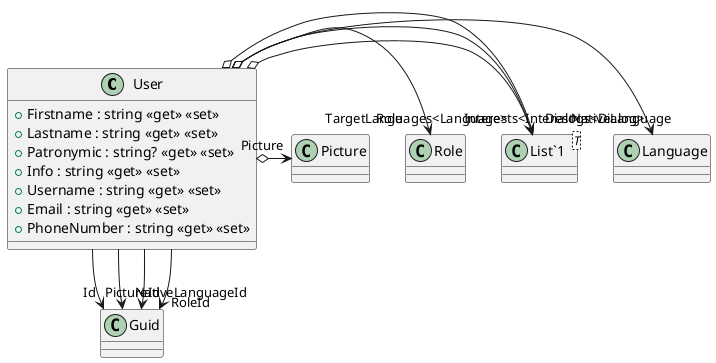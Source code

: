 @startuml
class User {
    + Firstname : string <<get>> <<set>>
    + Lastname : string <<get>> <<set>>
    + Patronymic : string? <<get>> <<set>>
    + Info : string <<get>> <<set>>
    + Username : string <<get>> <<set>>
    + Email : string <<get>> <<set>>
    + PhoneNumber : string <<get>> <<set>>
}
class "List`1"<T> {
}
User --> "Id" Guid
User --> "NativeLanguageId" Guid
User o-> "NativeLanguage" Language
User o-> "TargetLanguages<Language>" "List`1"
User o-> "Interests<Interest>" "List`1"
User --> "RoleId" Guid
User o-> "Role" Role
User --> "PictureId" Guid
User o-> "Picture" Picture
User o-> "Dialogs<Dialog>" "List`1"
@enduml
